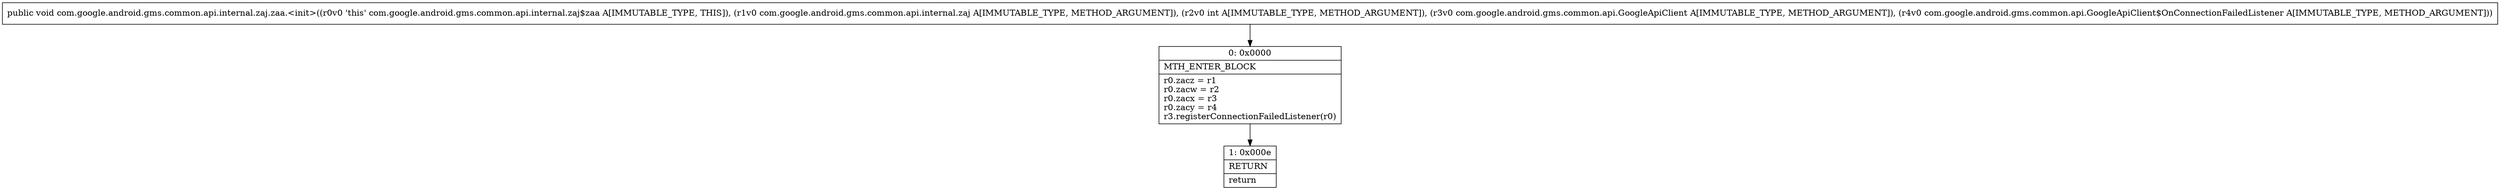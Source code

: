 digraph "CFG forcom.google.android.gms.common.api.internal.zaj.zaa.\<init\>(Lcom\/google\/android\/gms\/common\/api\/internal\/zaj;ILcom\/google\/android\/gms\/common\/api\/GoogleApiClient;Lcom\/google\/android\/gms\/common\/api\/GoogleApiClient$OnConnectionFailedListener;)V" {
Node_0 [shape=record,label="{0\:\ 0x0000|MTH_ENTER_BLOCK\l|r0.zacz = r1\lr0.zacw = r2\lr0.zacx = r3\lr0.zacy = r4\lr3.registerConnectionFailedListener(r0)\l}"];
Node_1 [shape=record,label="{1\:\ 0x000e|RETURN\l|return\l}"];
MethodNode[shape=record,label="{public void com.google.android.gms.common.api.internal.zaj.zaa.\<init\>((r0v0 'this' com.google.android.gms.common.api.internal.zaj$zaa A[IMMUTABLE_TYPE, THIS]), (r1v0 com.google.android.gms.common.api.internal.zaj A[IMMUTABLE_TYPE, METHOD_ARGUMENT]), (r2v0 int A[IMMUTABLE_TYPE, METHOD_ARGUMENT]), (r3v0 com.google.android.gms.common.api.GoogleApiClient A[IMMUTABLE_TYPE, METHOD_ARGUMENT]), (r4v0 com.google.android.gms.common.api.GoogleApiClient$OnConnectionFailedListener A[IMMUTABLE_TYPE, METHOD_ARGUMENT])) }"];
MethodNode -> Node_0;
Node_0 -> Node_1;
}

